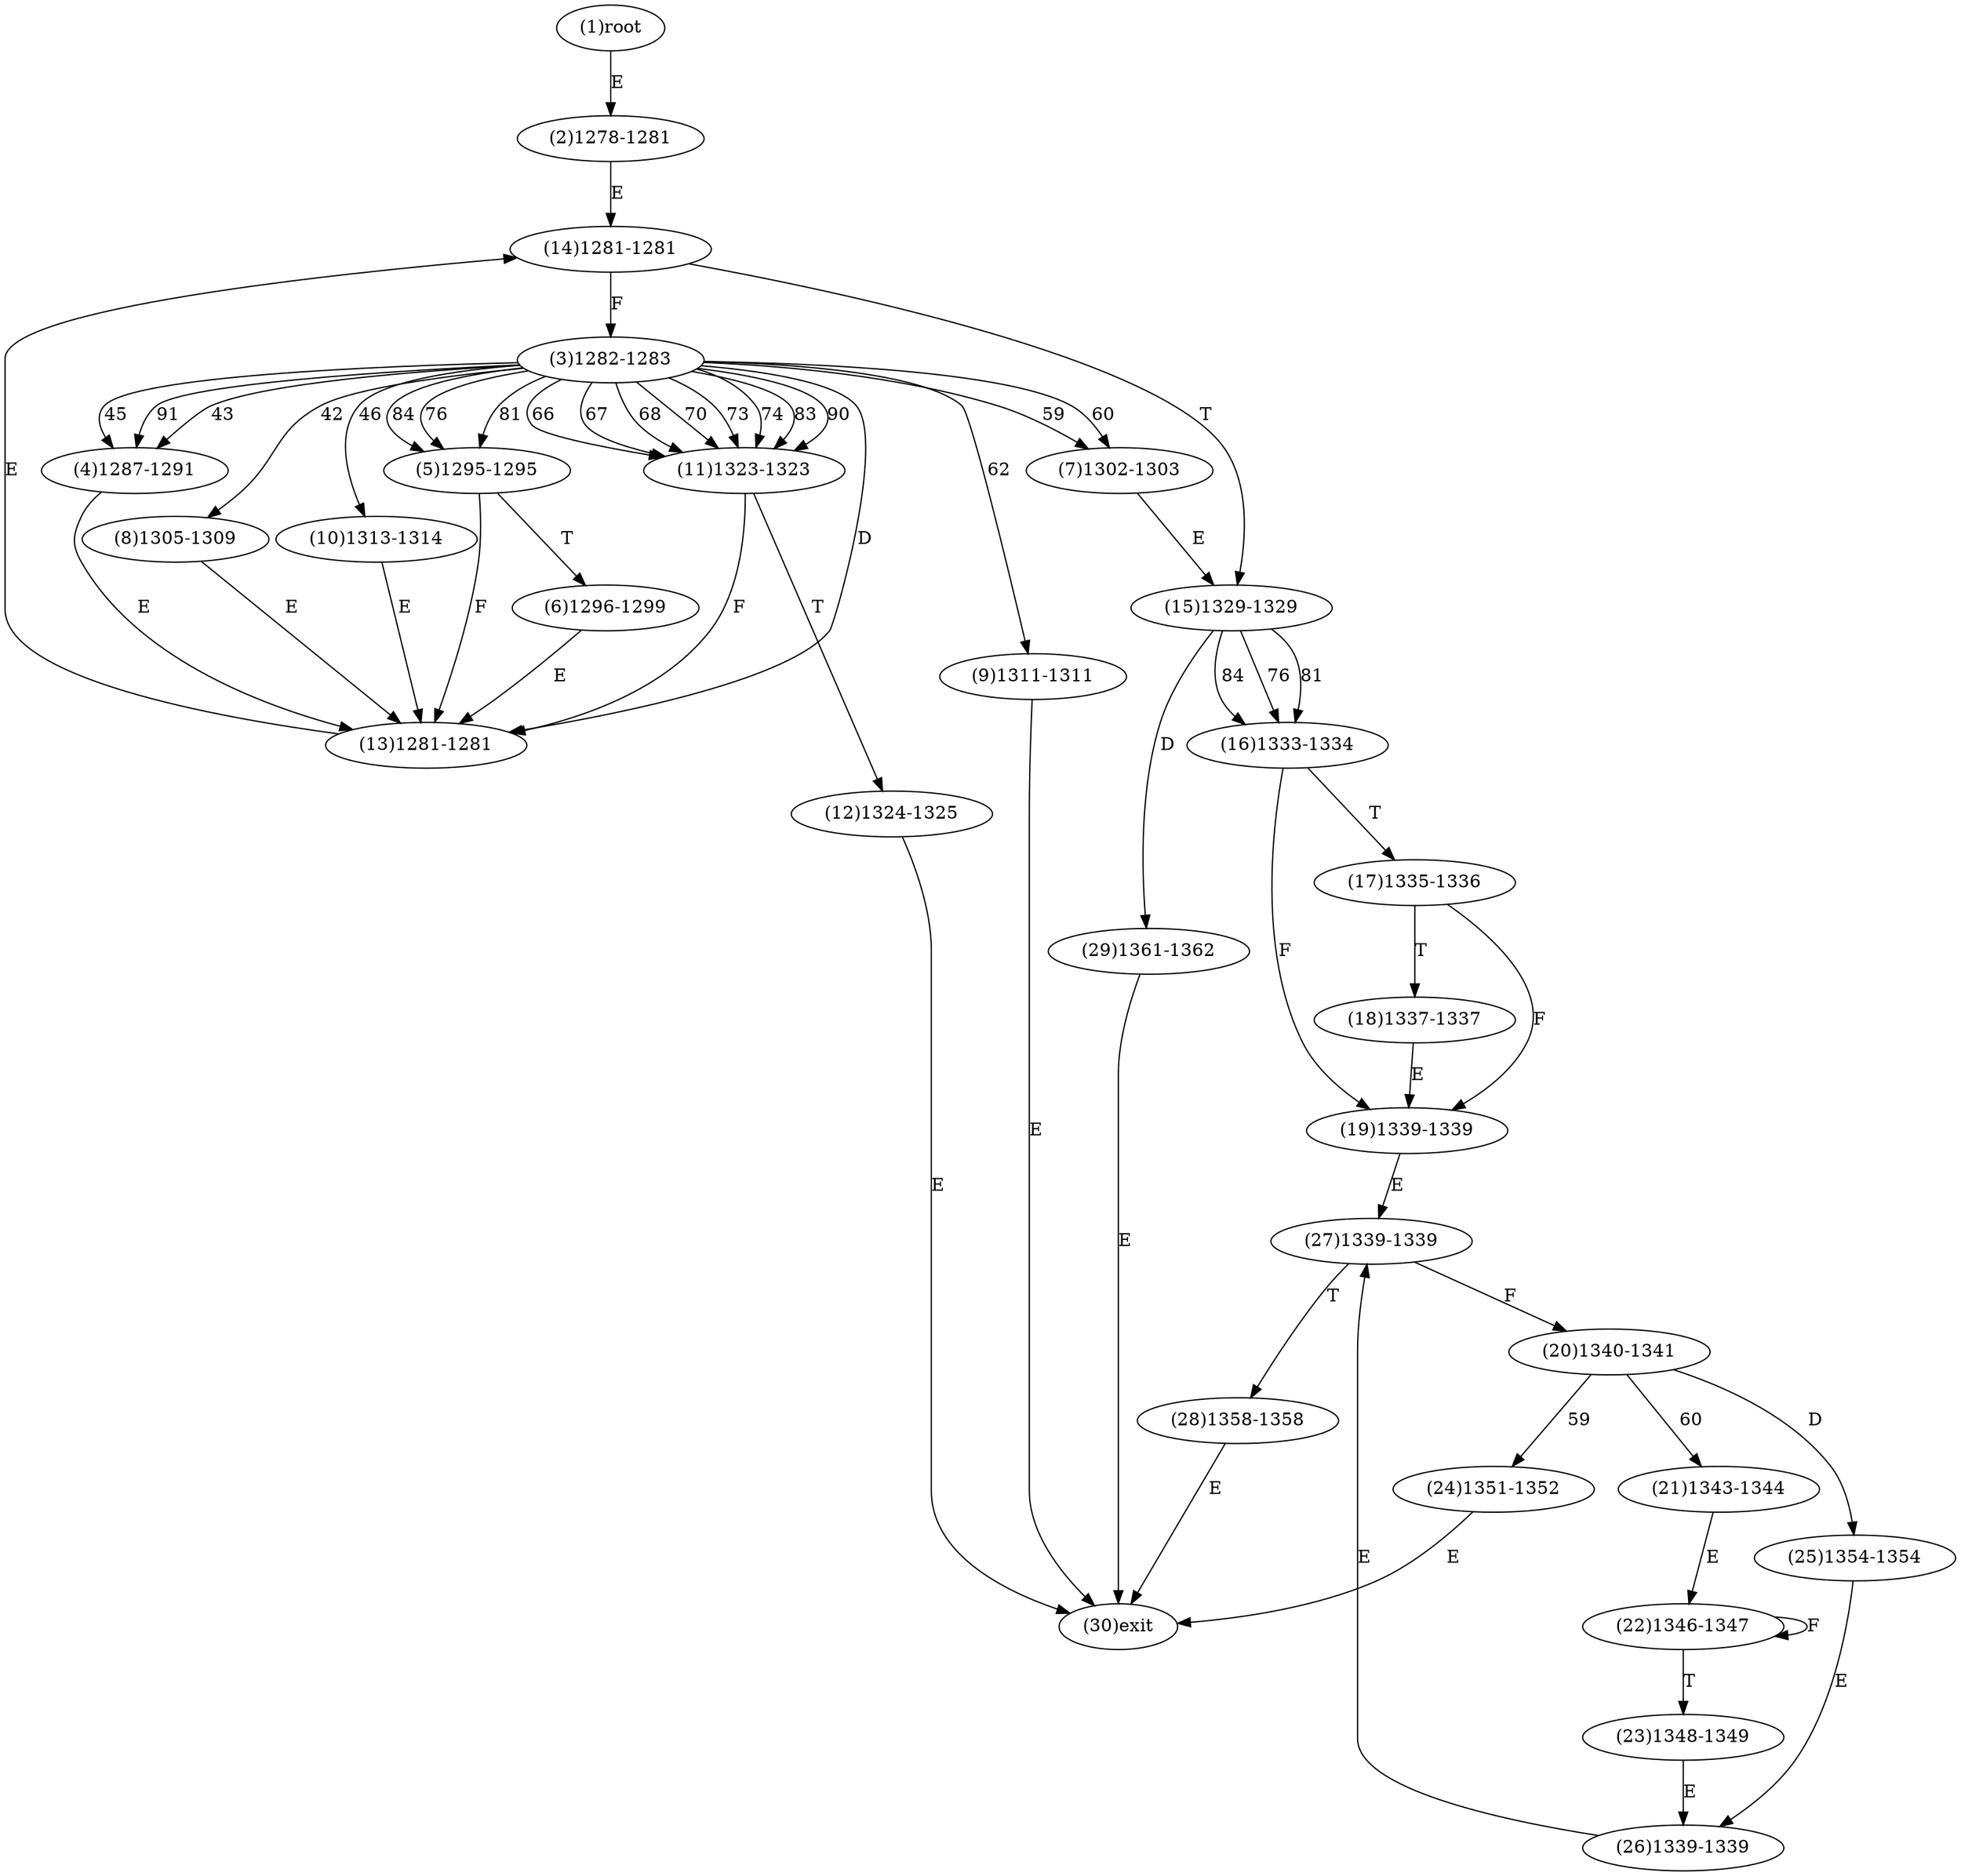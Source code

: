 digraph "" { 
1[ label="(1)root"];
2[ label="(2)1278-1281"];
3[ label="(3)1282-1283"];
4[ label="(4)1287-1291"];
5[ label="(5)1295-1295"];
6[ label="(6)1296-1299"];
7[ label="(7)1302-1303"];
8[ label="(8)1305-1309"];
9[ label="(9)1311-1311"];
10[ label="(10)1313-1314"];
11[ label="(11)1323-1323"];
12[ label="(12)1324-1325"];
13[ label="(13)1281-1281"];
14[ label="(14)1281-1281"];
15[ label="(15)1329-1329"];
17[ label="(17)1335-1336"];
16[ label="(16)1333-1334"];
19[ label="(19)1339-1339"];
18[ label="(18)1337-1337"];
21[ label="(21)1343-1344"];
20[ label="(20)1340-1341"];
23[ label="(23)1348-1349"];
22[ label="(22)1346-1347"];
25[ label="(25)1354-1354"];
24[ label="(24)1351-1352"];
27[ label="(27)1339-1339"];
26[ label="(26)1339-1339"];
29[ label="(29)1361-1362"];
28[ label="(28)1358-1358"];
30[ label="(30)exit"];
1->2[ label="E"];
2->14[ label="E"];
3->8[ label="42"];
3->4[ label="43"];
3->4[ label="45"];
3->10[ label="46"];
3->7[ label="59"];
3->7[ label="60"];
3->9[ label="62"];
3->11[ label="66"];
3->11[ label="67"];
3->11[ label="68"];
3->11[ label="70"];
3->11[ label="73"];
3->11[ label="74"];
3->5[ label="76"];
3->5[ label="81"];
3->11[ label="83"];
3->5[ label="84"];
3->11[ label="90"];
3->4[ label="91"];
3->13[ label="D"];
4->13[ label="E"];
5->13[ label="F"];
5->6[ label="T"];
6->13[ label="E"];
7->15[ label="E"];
8->13[ label="E"];
9->30[ label="E"];
10->13[ label="E"];
11->13[ label="F"];
11->12[ label="T"];
12->30[ label="E"];
13->14[ label="E"];
14->3[ label="F"];
14->15[ label="T"];
15->16[ label="76"];
15->16[ label="81"];
15->16[ label="84"];
15->29[ label="D"];
16->19[ label="F"];
16->17[ label="T"];
17->19[ label="F"];
17->18[ label="T"];
18->19[ label="E"];
19->27[ label="E"];
20->24[ label="59"];
20->21[ label="60"];
20->25[ label="D"];
21->22[ label="E"];
22->22[ label="F"];
22->23[ label="T"];
23->26[ label="E"];
24->30[ label="E"];
25->26[ label="E"];
26->27[ label="E"];
27->20[ label="F"];
27->28[ label="T"];
28->30[ label="E"];
29->30[ label="E"];
}